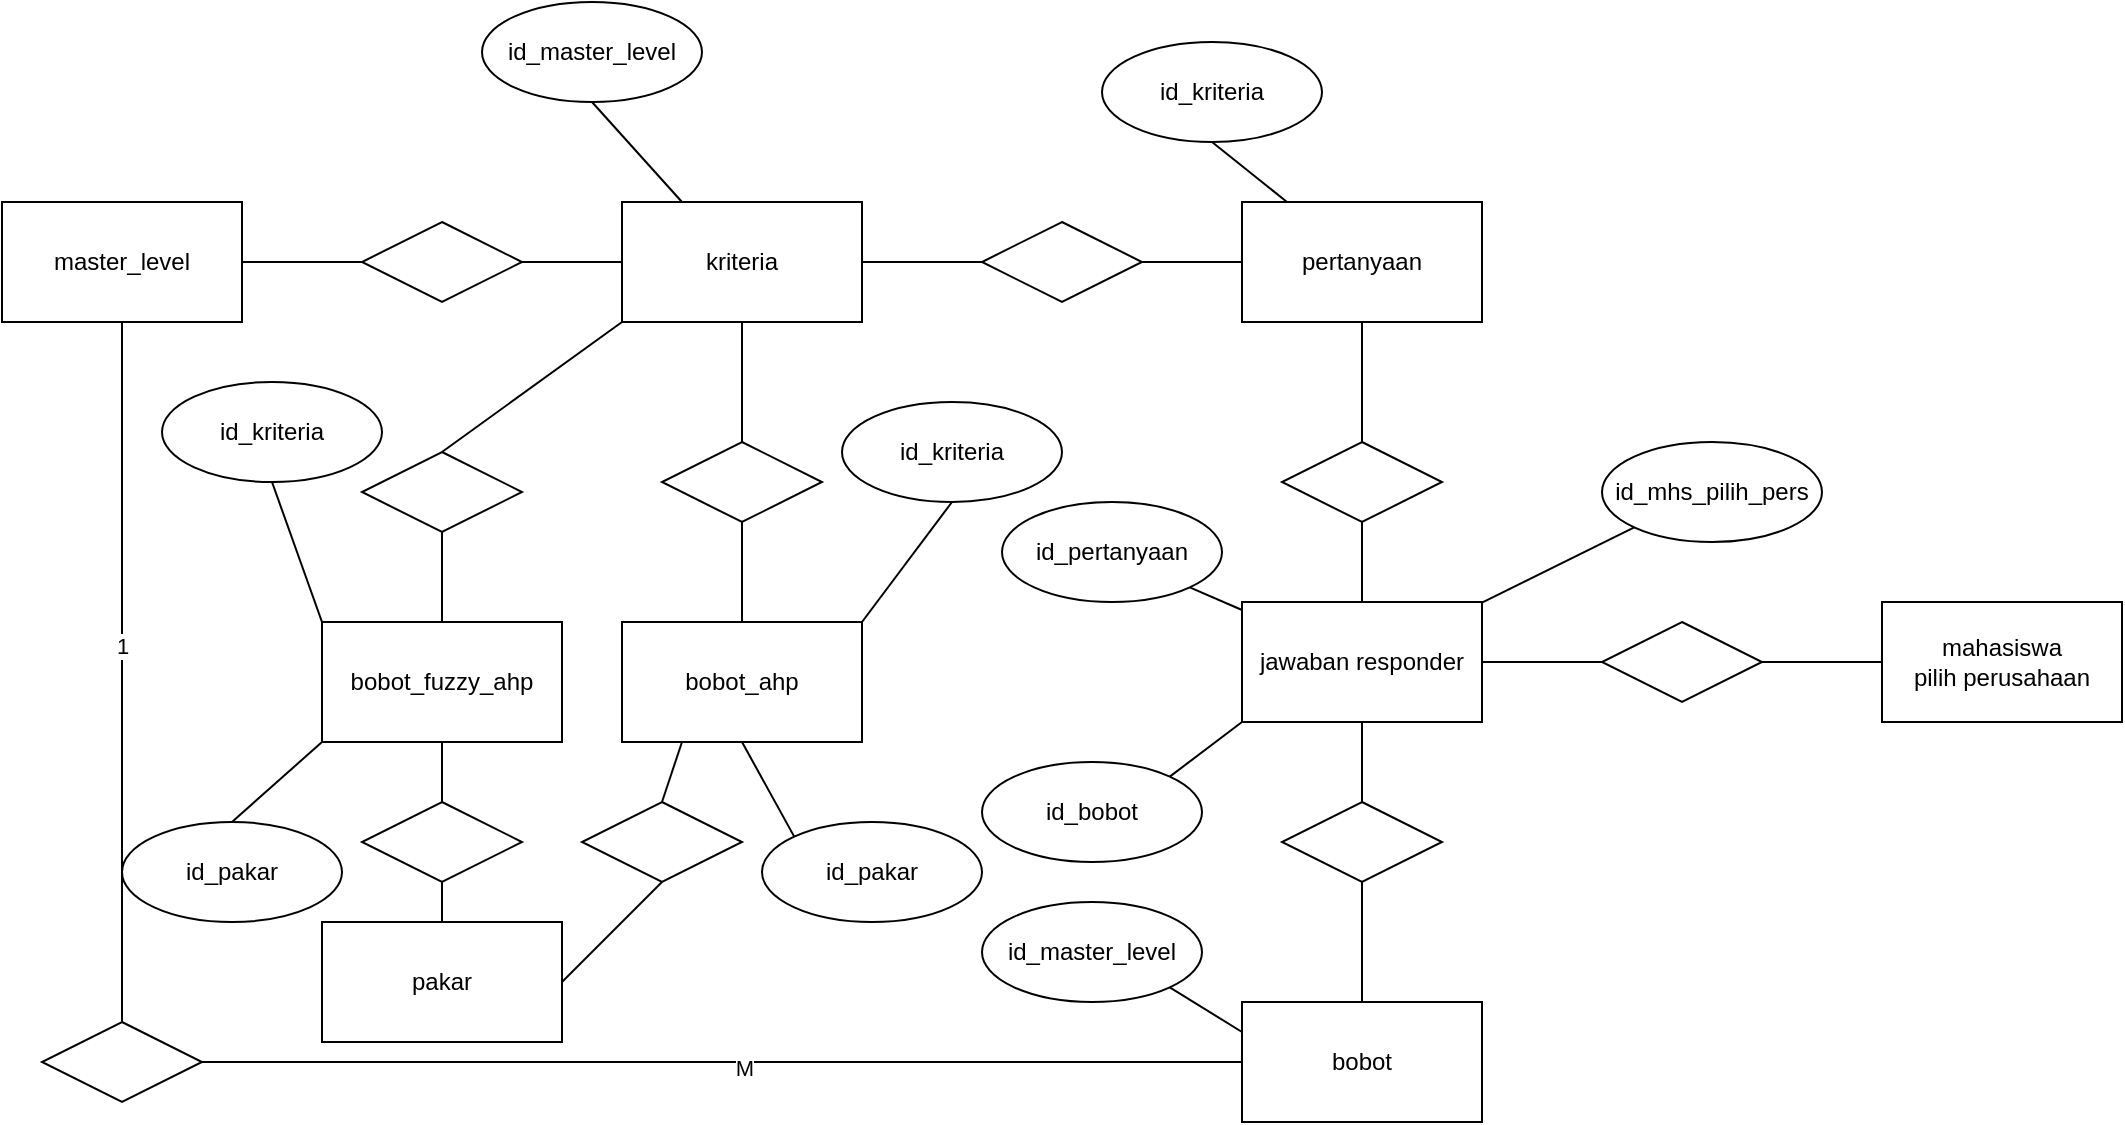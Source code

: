 <mxfile version="13.0.1" type="device"><diagram id="1R7S6zPfAyxpmsqWmhGb" name="Page-1"><mxGraphModel dx="868" dy="493" grid="1" gridSize="10" guides="1" tooltips="1" connect="1" arrows="1" fold="1" page="1" pageScale="1" pageWidth="850" pageHeight="1100" math="0" shadow="0"><root><mxCell id="0"/><mxCell id="1" parent="0"/><mxCell id="YG7b_fued2tblC7amyoq-6" value="" style="edgeStyle=orthogonalEdgeStyle;rounded=0;orthogonalLoop=1;jettySize=auto;html=1;endArrow=none;endFill=0;" parent="1" source="YG7b_fued2tblC7amyoq-1" target="YG7b_fued2tblC7amyoq-4" edge="1"><mxGeometry relative="1" as="geometry"/></mxCell><mxCell id="YG7b_fued2tblC7amyoq-54" style="edgeStyle=none;rounded=0;orthogonalLoop=1;jettySize=auto;html=1;exitX=0.5;exitY=1;exitDx=0;exitDy=0;endArrow=none;endFill=0;" parent="1" source="YG7b_fued2tblC7amyoq-1" target="YG7b_fued2tblC7amyoq-51" edge="1"><mxGeometry relative="1" as="geometry"/></mxCell><mxCell id="YG7b_fued2tblC7amyoq-55" value="1" style="edgeLabel;html=1;align=center;verticalAlign=middle;resizable=0;points=[];" parent="YG7b_fued2tblC7amyoq-54" vertex="1" connectable="0"><mxGeometry x="-0.074" relative="1" as="geometry"><mxPoint as="offset"/></mxGeometry></mxCell><mxCell id="YG7b_fued2tblC7amyoq-1" value="master_level" style="rounded=0;whiteSpace=wrap;html=1;" parent="1" vertex="1"><mxGeometry x="20" y="140" width="120" height="60" as="geometry"/></mxCell><mxCell id="YG7b_fued2tblC7amyoq-8" value="" style="edgeStyle=orthogonalEdgeStyle;rounded=0;orthogonalLoop=1;jettySize=auto;html=1;endArrow=none;endFill=0;" parent="1" source="YG7b_fued2tblC7amyoq-2" target="YG7b_fued2tblC7amyoq-5" edge="1"><mxGeometry relative="1" as="geometry"/></mxCell><mxCell id="YG7b_fued2tblC7amyoq-2" value="kriteria" style="rounded=0;whiteSpace=wrap;html=1;" parent="1" vertex="1"><mxGeometry x="330" y="140" width="120" height="60" as="geometry"/></mxCell><mxCell id="YG7b_fued2tblC7amyoq-3" value="pertanyaan" style="rounded=0;whiteSpace=wrap;html=1;" parent="1" vertex="1"><mxGeometry x="640" y="140" width="120" height="60" as="geometry"/></mxCell><mxCell id="YG7b_fued2tblC7amyoq-7" value="" style="edgeStyle=orthogonalEdgeStyle;rounded=0;orthogonalLoop=1;jettySize=auto;html=1;endArrow=none;endFill=0;" parent="1" source="YG7b_fued2tblC7amyoq-4" target="YG7b_fued2tblC7amyoq-2" edge="1"><mxGeometry relative="1" as="geometry"/></mxCell><mxCell id="YG7b_fued2tblC7amyoq-4" value="" style="rhombus;whiteSpace=wrap;html=1;" parent="1" vertex="1"><mxGeometry x="200" y="150" width="80" height="40" as="geometry"/></mxCell><mxCell id="YG7b_fued2tblC7amyoq-9" value="" style="edgeStyle=orthogonalEdgeStyle;rounded=0;orthogonalLoop=1;jettySize=auto;html=1;endArrow=none;endFill=0;" parent="1" source="YG7b_fued2tblC7amyoq-5" target="YG7b_fued2tblC7amyoq-3" edge="1"><mxGeometry relative="1" as="geometry"/></mxCell><mxCell id="YG7b_fued2tblC7amyoq-5" value="" style="rhombus;whiteSpace=wrap;html=1;" parent="1" vertex="1"><mxGeometry x="510" y="150" width="80" height="40" as="geometry"/></mxCell><mxCell id="YG7b_fued2tblC7amyoq-14" value="bobot" style="rounded=0;whiteSpace=wrap;html=1;" parent="1" vertex="1"><mxGeometry x="640" y="540" width="120" height="60" as="geometry"/></mxCell><mxCell id="YG7b_fued2tblC7amyoq-19" value="" style="edgeStyle=orthogonalEdgeStyle;rounded=0;orthogonalLoop=1;jettySize=auto;html=1;endArrow=none;endFill=0;entryX=0.5;entryY=1;entryDx=0;entryDy=0;" parent="1" source="YG7b_fued2tblC7amyoq-21" target="YG7b_fued2tblC7amyoq-3" edge="1"><mxGeometry relative="1" as="geometry"><mxPoint x="700" y="250" as="targetPoint"/></mxGeometry></mxCell><mxCell id="YG7b_fued2tblC7amyoq-20" style="edgeStyle=orthogonalEdgeStyle;rounded=0;orthogonalLoop=1;jettySize=auto;html=1;exitX=0.5;exitY=1;exitDx=0;exitDy=0;entryX=0.5;entryY=0;entryDx=0;entryDy=0;endArrow=none;endFill=0;" parent="1" source="YG7b_fued2tblC7amyoq-15" target="YG7b_fued2tblC7amyoq-14" edge="1"><mxGeometry relative="1" as="geometry"/></mxCell><mxCell id="YG7b_fued2tblC7amyoq-15" value="" style="rhombus;whiteSpace=wrap;html=1;" parent="1" vertex="1"><mxGeometry x="660" y="440" width="80" height="40" as="geometry"/></mxCell><mxCell id="YG7b_fued2tblC7amyoq-21" value="" style="rhombus;whiteSpace=wrap;html=1;" parent="1" vertex="1"><mxGeometry x="660" y="260" width="80" height="40" as="geometry"/></mxCell><mxCell id="YG7b_fued2tblC7amyoq-22" value="" style="edgeStyle=orthogonalEdgeStyle;rounded=0;orthogonalLoop=1;jettySize=auto;html=1;endArrow=none;endFill=0;entryX=0.5;entryY=1;entryDx=0;entryDy=0;" parent="1" source="YG7b_fued2tblC7amyoq-23" target="YG7b_fued2tblC7amyoq-21" edge="1"><mxGeometry relative="1" as="geometry"><mxPoint x="700" y="430" as="sourcePoint"/><mxPoint x="700" y="200" as="targetPoint"/></mxGeometry></mxCell><mxCell id="YG7b_fued2tblC7amyoq-23" value="jawaban responder" style="rounded=0;whiteSpace=wrap;html=1;" parent="1" vertex="1"><mxGeometry x="640" y="340" width="120" height="60" as="geometry"/></mxCell><mxCell id="YG7b_fued2tblC7amyoq-24" value="" style="edgeStyle=orthogonalEdgeStyle;rounded=0;orthogonalLoop=1;jettySize=auto;html=1;endArrow=none;endFill=0;entryX=0.5;entryY=1;entryDx=0;entryDy=0;" parent="1" source="YG7b_fued2tblC7amyoq-15" target="YG7b_fued2tblC7amyoq-23" edge="1"><mxGeometry relative="1" as="geometry"><mxPoint x="700" y="430" as="sourcePoint"/><mxPoint x="700" y="300" as="targetPoint"/></mxGeometry></mxCell><mxCell id="YG7b_fued2tblC7amyoq-25" value="mahasiswa&lt;br&gt;pilih perusahaan" style="rounded=0;whiteSpace=wrap;html=1;" parent="1" vertex="1"><mxGeometry x="960" y="340" width="120" height="60" as="geometry"/></mxCell><mxCell id="YG7b_fued2tblC7amyoq-27" value="" style="edgeStyle=orthogonalEdgeStyle;rounded=0;orthogonalLoop=1;jettySize=auto;html=1;endArrow=none;endFill=0;" parent="1" source="YG7b_fued2tblC7amyoq-26" target="YG7b_fued2tblC7amyoq-25" edge="1"><mxGeometry relative="1" as="geometry"/></mxCell><mxCell id="YG7b_fued2tblC7amyoq-28" value="" style="edgeStyle=orthogonalEdgeStyle;rounded=0;orthogonalLoop=1;jettySize=auto;html=1;endArrow=none;endFill=0;" parent="1" source="YG7b_fued2tblC7amyoq-26" target="YG7b_fued2tblC7amyoq-23" edge="1"><mxGeometry relative="1" as="geometry"/></mxCell><mxCell id="YG7b_fued2tblC7amyoq-26" value="" style="rhombus;whiteSpace=wrap;html=1;" parent="1" vertex="1"><mxGeometry x="820" y="350" width="80" height="40" as="geometry"/></mxCell><mxCell id="YG7b_fued2tblC7amyoq-31" style="rounded=0;orthogonalLoop=1;jettySize=auto;html=1;exitX=0.5;exitY=1;exitDx=0;exitDy=0;entryX=0.25;entryY=0;entryDx=0;entryDy=0;endArrow=none;endFill=0;" parent="1" source="YG7b_fued2tblC7amyoq-29" target="YG7b_fued2tblC7amyoq-2" edge="1"><mxGeometry relative="1" as="geometry"/></mxCell><mxCell id="YG7b_fued2tblC7amyoq-29" value="id_master_level" style="ellipse;whiteSpace=wrap;html=1;" parent="1" vertex="1"><mxGeometry x="260" y="40" width="110" height="50" as="geometry"/></mxCell><mxCell id="YG7b_fued2tblC7amyoq-32" style="edgeStyle=none;rounded=0;orthogonalLoop=1;jettySize=auto;html=1;exitX=0.5;exitY=1;exitDx=0;exitDy=0;endArrow=none;endFill=0;" parent="1" source="YG7b_fued2tblC7amyoq-30" target="YG7b_fued2tblC7amyoq-3" edge="1"><mxGeometry relative="1" as="geometry"/></mxCell><mxCell id="YG7b_fued2tblC7amyoq-30" value="id_kriteria" style="ellipse;whiteSpace=wrap;html=1;" parent="1" vertex="1"><mxGeometry x="570" y="60" width="110" height="50" as="geometry"/></mxCell><mxCell id="YG7b_fued2tblC7amyoq-34" style="edgeStyle=none;rounded=0;orthogonalLoop=1;jettySize=auto;html=1;exitX=1;exitY=1;exitDx=0;exitDy=0;endArrow=none;endFill=0;" parent="1" source="YG7b_fued2tblC7amyoq-33" target="YG7b_fued2tblC7amyoq-23" edge="1"><mxGeometry relative="1" as="geometry"/></mxCell><mxCell id="YG7b_fued2tblC7amyoq-33" value="id_pertanyaan" style="ellipse;whiteSpace=wrap;html=1;" parent="1" vertex="1"><mxGeometry x="520" y="290" width="110" height="50" as="geometry"/></mxCell><mxCell id="YG7b_fued2tblC7amyoq-36" style="edgeStyle=none;rounded=0;orthogonalLoop=1;jettySize=auto;html=1;exitX=0;exitY=1;exitDx=0;exitDy=0;endArrow=none;endFill=0;" parent="1" source="YG7b_fued2tblC7amyoq-35" target="YG7b_fued2tblC7amyoq-23" edge="1"><mxGeometry relative="1" as="geometry"/></mxCell><mxCell id="YG7b_fued2tblC7amyoq-35" value="id_mhs_pilih_pers" style="ellipse;whiteSpace=wrap;html=1;" parent="1" vertex="1"><mxGeometry x="820" y="260" width="110" height="50" as="geometry"/></mxCell><mxCell id="YG7b_fued2tblC7amyoq-38" style="edgeStyle=none;rounded=0;orthogonalLoop=1;jettySize=auto;html=1;exitX=1;exitY=0;exitDx=0;exitDy=0;entryX=0;entryY=1;entryDx=0;entryDy=0;endArrow=none;endFill=0;" parent="1" source="YG7b_fued2tblC7amyoq-37" target="YG7b_fued2tblC7amyoq-23" edge="1"><mxGeometry relative="1" as="geometry"/></mxCell><mxCell id="YG7b_fued2tblC7amyoq-37" value="id_bobot" style="ellipse;whiteSpace=wrap;html=1;" parent="1" vertex="1"><mxGeometry x="510" y="420" width="110" height="50" as="geometry"/></mxCell><mxCell id="YG7b_fued2tblC7amyoq-39" value="bobot_ahp" style="rounded=0;whiteSpace=wrap;html=1;" parent="1" vertex="1"><mxGeometry x="330" y="350" width="120" height="60" as="geometry"/></mxCell><mxCell id="YG7b_fued2tblC7amyoq-41" value="" style="edgeStyle=none;rounded=0;orthogonalLoop=1;jettySize=auto;html=1;endArrow=none;endFill=0;" parent="1" source="YG7b_fued2tblC7amyoq-40" target="YG7b_fued2tblC7amyoq-2" edge="1"><mxGeometry relative="1" as="geometry"/></mxCell><mxCell id="YG7b_fued2tblC7amyoq-42" value="" style="edgeStyle=none;rounded=0;orthogonalLoop=1;jettySize=auto;html=1;endArrow=none;endFill=0;" parent="1" source="YG7b_fued2tblC7amyoq-40" target="YG7b_fued2tblC7amyoq-39" edge="1"><mxGeometry relative="1" as="geometry"/></mxCell><mxCell id="YG7b_fued2tblC7amyoq-40" value="" style="rhombus;whiteSpace=wrap;html=1;" parent="1" vertex="1"><mxGeometry x="350" y="260" width="80" height="40" as="geometry"/></mxCell><mxCell id="YG7b_fued2tblC7amyoq-43" value="bobot_fuzzy_ahp" style="rounded=0;whiteSpace=wrap;html=1;" parent="1" vertex="1"><mxGeometry x="180" y="350" width="120" height="60" as="geometry"/></mxCell><mxCell id="YG7b_fued2tblC7amyoq-45" style="edgeStyle=none;rounded=0;orthogonalLoop=1;jettySize=auto;html=1;exitX=0.5;exitY=0;exitDx=0;exitDy=0;entryX=0;entryY=1;entryDx=0;entryDy=0;endArrow=none;endFill=0;" parent="1" source="YG7b_fued2tblC7amyoq-44" target="YG7b_fued2tblC7amyoq-2" edge="1"><mxGeometry relative="1" as="geometry"/></mxCell><mxCell id="YG7b_fued2tblC7amyoq-46" style="edgeStyle=none;rounded=0;orthogonalLoop=1;jettySize=auto;html=1;exitX=0.5;exitY=1;exitDx=0;exitDy=0;entryX=0.5;entryY=0;entryDx=0;entryDy=0;endArrow=none;endFill=0;" parent="1" source="YG7b_fued2tblC7amyoq-44" target="YG7b_fued2tblC7amyoq-43" edge="1"><mxGeometry relative="1" as="geometry"/></mxCell><mxCell id="YG7b_fued2tblC7amyoq-44" value="" style="rhombus;whiteSpace=wrap;html=1;" parent="1" vertex="1"><mxGeometry x="200" y="265" width="80" height="40" as="geometry"/></mxCell><mxCell id="YG7b_fued2tblC7amyoq-48" style="edgeStyle=none;rounded=0;orthogonalLoop=1;jettySize=auto;html=1;exitX=0.5;exitY=1;exitDx=0;exitDy=0;entryX=0;entryY=0;entryDx=0;entryDy=0;endArrow=none;endFill=0;" parent="1" source="YG7b_fued2tblC7amyoq-47" target="YG7b_fued2tblC7amyoq-43" edge="1"><mxGeometry relative="1" as="geometry"/></mxCell><mxCell id="YG7b_fued2tblC7amyoq-47" value="id_kriteria" style="ellipse;whiteSpace=wrap;html=1;" parent="1" vertex="1"><mxGeometry x="100" y="230" width="110" height="50" as="geometry"/></mxCell><mxCell id="YG7b_fued2tblC7amyoq-50" style="edgeStyle=none;rounded=0;orthogonalLoop=1;jettySize=auto;html=1;exitX=0.5;exitY=1;exitDx=0;exitDy=0;entryX=1;entryY=0;entryDx=0;entryDy=0;endArrow=none;endFill=0;" parent="1" source="YG7b_fued2tblC7amyoq-49" target="YG7b_fued2tblC7amyoq-39" edge="1"><mxGeometry relative="1" as="geometry"/></mxCell><mxCell id="YG7b_fued2tblC7amyoq-49" value="id_kriteria" style="ellipse;whiteSpace=wrap;html=1;" parent="1" vertex="1"><mxGeometry x="440" y="240" width="110" height="50" as="geometry"/></mxCell><mxCell id="YG7b_fued2tblC7amyoq-53" style="edgeStyle=none;rounded=0;orthogonalLoop=1;jettySize=auto;html=1;exitX=1;exitY=0.5;exitDx=0;exitDy=0;entryX=0;entryY=0.5;entryDx=0;entryDy=0;endArrow=none;endFill=0;" parent="1" source="YG7b_fued2tblC7amyoq-51" target="YG7b_fued2tblC7amyoq-14" edge="1"><mxGeometry relative="1" as="geometry"/></mxCell><mxCell id="YG7b_fued2tblC7amyoq-56" value="M" style="edgeLabel;html=1;align=center;verticalAlign=middle;resizable=0;points=[];" parent="YG7b_fued2tblC7amyoq-53" vertex="1" connectable="0"><mxGeometry x="0.042" y="-3" relative="1" as="geometry"><mxPoint as="offset"/></mxGeometry></mxCell><mxCell id="YG7b_fued2tblC7amyoq-51" value="" style="rhombus;whiteSpace=wrap;html=1;" parent="1" vertex="1"><mxGeometry x="40" y="550" width="80" height="40" as="geometry"/></mxCell><mxCell id="YG7b_fued2tblC7amyoq-58" style="edgeStyle=none;rounded=0;orthogonalLoop=1;jettySize=auto;html=1;exitX=1;exitY=1;exitDx=0;exitDy=0;entryX=0;entryY=0.25;entryDx=0;entryDy=0;endArrow=none;endFill=0;" parent="1" source="YG7b_fued2tblC7amyoq-57" target="YG7b_fued2tblC7amyoq-14" edge="1"><mxGeometry relative="1" as="geometry"/></mxCell><mxCell id="YG7b_fued2tblC7amyoq-57" value="id_master_level" style="ellipse;whiteSpace=wrap;html=1;" parent="1" vertex="1"><mxGeometry x="510" y="490" width="110" height="50" as="geometry"/></mxCell><mxCell id="H8HQ09LeittKobnaQDSw-10" style="edgeStyle=none;rounded=0;orthogonalLoop=1;jettySize=auto;html=1;exitX=1;exitY=0.5;exitDx=0;exitDy=0;entryX=0.5;entryY=1;entryDx=0;entryDy=0;endArrow=none;endFill=0;" edge="1" parent="1" source="H8HQ09LeittKobnaQDSw-1" target="H8HQ09LeittKobnaQDSw-9"><mxGeometry relative="1" as="geometry"/></mxCell><mxCell id="H8HQ09LeittKobnaQDSw-1" value="pakar" style="rounded=0;whiteSpace=wrap;html=1;" vertex="1" parent="1"><mxGeometry x="180" y="500" width="120" height="60" as="geometry"/></mxCell><mxCell id="H8HQ09LeittKobnaQDSw-3" value="" style="edgeStyle=orthogonalEdgeStyle;rounded=0;orthogonalLoop=1;jettySize=auto;html=1;endArrow=none;endFill=0;" edge="1" parent="1" source="H8HQ09LeittKobnaQDSw-2" target="YG7b_fued2tblC7amyoq-43"><mxGeometry relative="1" as="geometry"/></mxCell><mxCell id="H8HQ09LeittKobnaQDSw-4" value="" style="edgeStyle=orthogonalEdgeStyle;rounded=0;orthogonalLoop=1;jettySize=auto;html=1;endArrow=none;endFill=0;" edge="1" parent="1" source="H8HQ09LeittKobnaQDSw-2" target="H8HQ09LeittKobnaQDSw-1"><mxGeometry relative="1" as="geometry"/></mxCell><mxCell id="H8HQ09LeittKobnaQDSw-2" value="" style="rhombus;whiteSpace=wrap;html=1;" vertex="1" parent="1"><mxGeometry x="200" y="440" width="80" height="40" as="geometry"/></mxCell><mxCell id="H8HQ09LeittKobnaQDSw-6" style="rounded=0;orthogonalLoop=1;jettySize=auto;html=1;exitX=0.5;exitY=0;exitDx=0;exitDy=0;entryX=0;entryY=1;entryDx=0;entryDy=0;endArrow=none;endFill=0;" edge="1" parent="1" source="H8HQ09LeittKobnaQDSw-5" target="YG7b_fued2tblC7amyoq-43"><mxGeometry relative="1" as="geometry"/></mxCell><mxCell id="H8HQ09LeittKobnaQDSw-5" value="id_pakar" style="ellipse;whiteSpace=wrap;html=1;" vertex="1" parent="1"><mxGeometry x="80" y="450" width="110" height="50" as="geometry"/></mxCell><mxCell id="H8HQ09LeittKobnaQDSw-8" style="edgeStyle=none;rounded=0;orthogonalLoop=1;jettySize=auto;html=1;exitX=0;exitY=0;exitDx=0;exitDy=0;entryX=0.5;entryY=1;entryDx=0;entryDy=0;endArrow=none;endFill=0;" edge="1" parent="1" source="H8HQ09LeittKobnaQDSw-7" target="YG7b_fued2tblC7amyoq-39"><mxGeometry relative="1" as="geometry"/></mxCell><mxCell id="H8HQ09LeittKobnaQDSw-7" value="id_pakar" style="ellipse;whiteSpace=wrap;html=1;" vertex="1" parent="1"><mxGeometry x="400" y="450" width="110" height="50" as="geometry"/></mxCell><mxCell id="H8HQ09LeittKobnaQDSw-11" style="edgeStyle=none;rounded=0;orthogonalLoop=1;jettySize=auto;html=1;exitX=0.5;exitY=0;exitDx=0;exitDy=0;entryX=0.25;entryY=1;entryDx=0;entryDy=0;endArrow=none;endFill=0;" edge="1" parent="1" source="H8HQ09LeittKobnaQDSw-9" target="YG7b_fued2tblC7amyoq-39"><mxGeometry relative="1" as="geometry"/></mxCell><mxCell id="H8HQ09LeittKobnaQDSw-9" value="" style="rhombus;whiteSpace=wrap;html=1;" vertex="1" parent="1"><mxGeometry x="310" y="440" width="80" height="40" as="geometry"/></mxCell></root></mxGraphModel></diagram></mxfile>